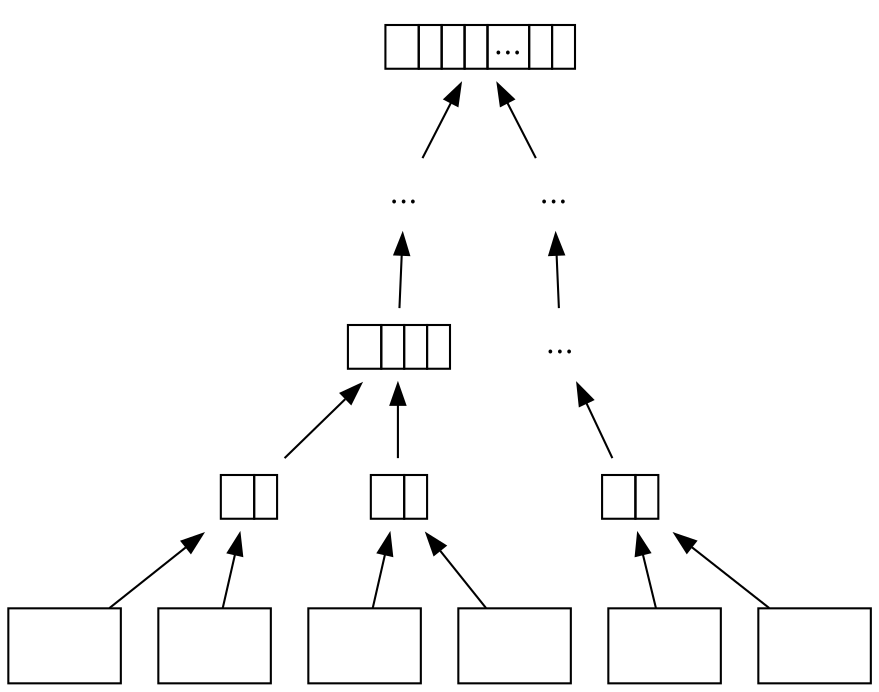digraph G{
	margin="0"
	node[shape=box]
    ln[shape=plaintext,
       label=<<table BORDER="0" CELLBORDER="1" CELLSPACING="0">
       <tr><td>  </td><td> </td><td> </td><td> </td><td>...</td><td> </td><td> </td></tr></table>>];
       //[label=" | | | | ... | |"];
    lndot1[shape=plaintext, label="..."];
    lndot2[shape=plaintext, label="..."];
    {rank=same lndot1->lndot2[style=invis]}

    l31[shape=plaintext,
       label=<<table BORDER="0" CELLBORDER="1" CELLSPACING="0">
       <tr><td>  </td><td> </td><td> </td><td> </td></tr></table>>];
    //[label=" | | | "];
    l32[shape=plaintext, label="..."];
    {rank=same l31->l32[style=invis]}

    l21[shape=plaintext,
       label=<<table BORDER="0" CELLBORDER="1" CELLSPACING="0">
       <tr><td>  </td><td> </td></tr></table>>];//[label=" | "];
    l22[shape=plaintext,
       label=<<table BORDER="0" CELLBORDER="1" CELLSPACING="0">
       <tr><td>  </td><td> </td></tr></table>>];//[label=" | "];
    l2n[shape=plaintext,
       label=<<table BORDER="0" CELLBORDER="1" CELLSPACING="0">
       <tr><td>  </td><td> </td></tr></table>>];//[label=" | "];
    {rank=same l21->l22->l2n[style=invis]}

    l11[label=" "];
    l12[label=" "];
    l13[label=" "];
    l14[label=" "];
    l11n[label=" "];
    l1n[label=" "];
    {rank=same l11->l12->l13->l14->l11n->l1n[style=invis]}

    ln->lndot1[dir=back];
    ln->lndot2[dir=back];

    lndot1->l31[dir=back];
    lndot2->l32[dir=back];

    l31->l21[dir=back];
    l31->l22[dir=back];

    l32->l2n[dir=back];

    l21->l11[dir=back];
    l21->l12[dir=back];
    l22->l13[dir=back];
    l22->l14[dir=back];
    l2n->l11n[dir=back];
    l2n->l1n[dir=back];

}